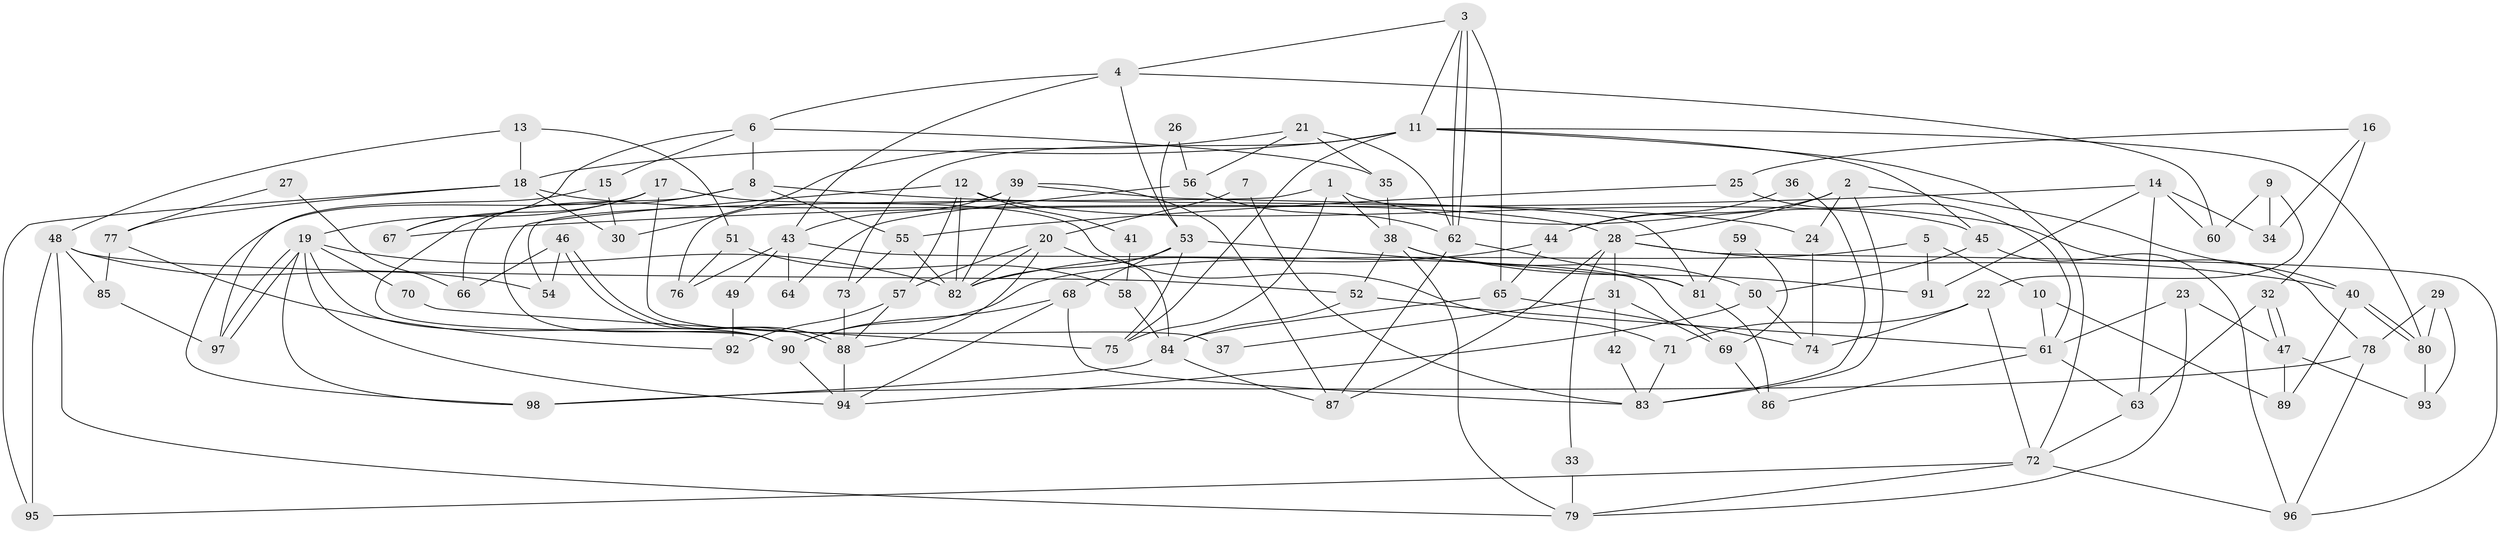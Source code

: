// coarse degree distribution, {4: 0.20634920634920634, 6: 0.14285714285714285, 7: 0.1111111111111111, 2: 0.1111111111111111, 5: 0.1111111111111111, 3: 0.19047619047619047, 8: 0.1111111111111111, 10: 0.015873015873015872}
// Generated by graph-tools (version 1.1) at 2025/23/03/03/25 07:23:58]
// undirected, 98 vertices, 196 edges
graph export_dot {
graph [start="1"]
  node [color=gray90,style=filled];
  1;
  2;
  3;
  4;
  5;
  6;
  7;
  8;
  9;
  10;
  11;
  12;
  13;
  14;
  15;
  16;
  17;
  18;
  19;
  20;
  21;
  22;
  23;
  24;
  25;
  26;
  27;
  28;
  29;
  30;
  31;
  32;
  33;
  34;
  35;
  36;
  37;
  38;
  39;
  40;
  41;
  42;
  43;
  44;
  45;
  46;
  47;
  48;
  49;
  50;
  51;
  52;
  53;
  54;
  55;
  56;
  57;
  58;
  59;
  60;
  61;
  62;
  63;
  64;
  65;
  66;
  67;
  68;
  69;
  70;
  71;
  72;
  73;
  74;
  75;
  76;
  77;
  78;
  79;
  80;
  81;
  82;
  83;
  84;
  85;
  86;
  87;
  88;
  89;
  90;
  91;
  92;
  93;
  94;
  95;
  96;
  97;
  98;
  1 -- 38;
  1 -- 75;
  1 -- 54;
  1 -- 78;
  2 -- 28;
  2 -- 40;
  2 -- 24;
  2 -- 44;
  2 -- 83;
  3 -- 62;
  3 -- 62;
  3 -- 65;
  3 -- 4;
  3 -- 11;
  4 -- 53;
  4 -- 6;
  4 -- 43;
  4 -- 60;
  5 -- 90;
  5 -- 91;
  5 -- 10;
  6 -- 8;
  6 -- 15;
  6 -- 35;
  6 -- 67;
  7 -- 20;
  7 -- 83;
  8 -- 55;
  8 -- 24;
  8 -- 66;
  8 -- 90;
  9 -- 60;
  9 -- 22;
  9 -- 34;
  10 -- 61;
  10 -- 89;
  11 -- 45;
  11 -- 18;
  11 -- 72;
  11 -- 73;
  11 -- 75;
  11 -- 80;
  12 -- 90;
  12 -- 82;
  12 -- 41;
  12 -- 45;
  12 -- 57;
  13 -- 48;
  13 -- 18;
  13 -- 51;
  14 -- 67;
  14 -- 63;
  14 -- 34;
  14 -- 60;
  14 -- 91;
  15 -- 30;
  15 -- 97;
  16 -- 34;
  16 -- 25;
  16 -- 32;
  17 -- 98;
  17 -- 19;
  17 -- 37;
  17 -- 67;
  17 -- 71;
  18 -- 95;
  18 -- 28;
  18 -- 30;
  18 -- 77;
  19 -- 90;
  19 -- 97;
  19 -- 97;
  19 -- 70;
  19 -- 82;
  19 -- 94;
  19 -- 98;
  20 -- 82;
  20 -- 88;
  20 -- 57;
  20 -- 84;
  21 -- 35;
  21 -- 62;
  21 -- 30;
  21 -- 56;
  22 -- 71;
  22 -- 72;
  22 -- 74;
  23 -- 79;
  23 -- 47;
  23 -- 61;
  24 -- 74;
  25 -- 55;
  25 -- 61;
  26 -- 53;
  26 -- 56;
  27 -- 66;
  27 -- 77;
  28 -- 87;
  28 -- 31;
  28 -- 33;
  28 -- 40;
  28 -- 96;
  29 -- 93;
  29 -- 80;
  29 -- 78;
  31 -- 69;
  31 -- 37;
  31 -- 42;
  32 -- 47;
  32 -- 47;
  32 -- 63;
  33 -- 79;
  35 -- 38;
  36 -- 83;
  36 -- 44;
  38 -- 52;
  38 -- 50;
  38 -- 79;
  38 -- 91;
  39 -- 82;
  39 -- 87;
  39 -- 43;
  39 -- 76;
  39 -- 81;
  40 -- 80;
  40 -- 80;
  40 -- 89;
  41 -- 58;
  42 -- 83;
  43 -- 49;
  43 -- 64;
  43 -- 69;
  43 -- 76;
  44 -- 65;
  44 -- 82;
  45 -- 96;
  45 -- 50;
  46 -- 54;
  46 -- 88;
  46 -- 88;
  46 -- 66;
  47 -- 89;
  47 -- 93;
  48 -- 79;
  48 -- 52;
  48 -- 54;
  48 -- 85;
  48 -- 95;
  49 -- 92;
  50 -- 94;
  50 -- 74;
  51 -- 76;
  51 -- 58;
  52 -- 61;
  52 -- 84;
  53 -- 82;
  53 -- 68;
  53 -- 75;
  53 -- 81;
  55 -- 82;
  55 -- 73;
  56 -- 62;
  56 -- 64;
  57 -- 88;
  57 -- 92;
  58 -- 84;
  59 -- 81;
  59 -- 69;
  61 -- 63;
  61 -- 86;
  62 -- 81;
  62 -- 87;
  63 -- 72;
  65 -- 74;
  65 -- 84;
  68 -- 90;
  68 -- 94;
  68 -- 83;
  69 -- 86;
  70 -- 75;
  71 -- 83;
  72 -- 96;
  72 -- 79;
  72 -- 95;
  73 -- 88;
  77 -- 85;
  77 -- 92;
  78 -- 96;
  78 -- 98;
  80 -- 93;
  81 -- 86;
  84 -- 98;
  84 -- 87;
  85 -- 97;
  88 -- 94;
  90 -- 94;
}
